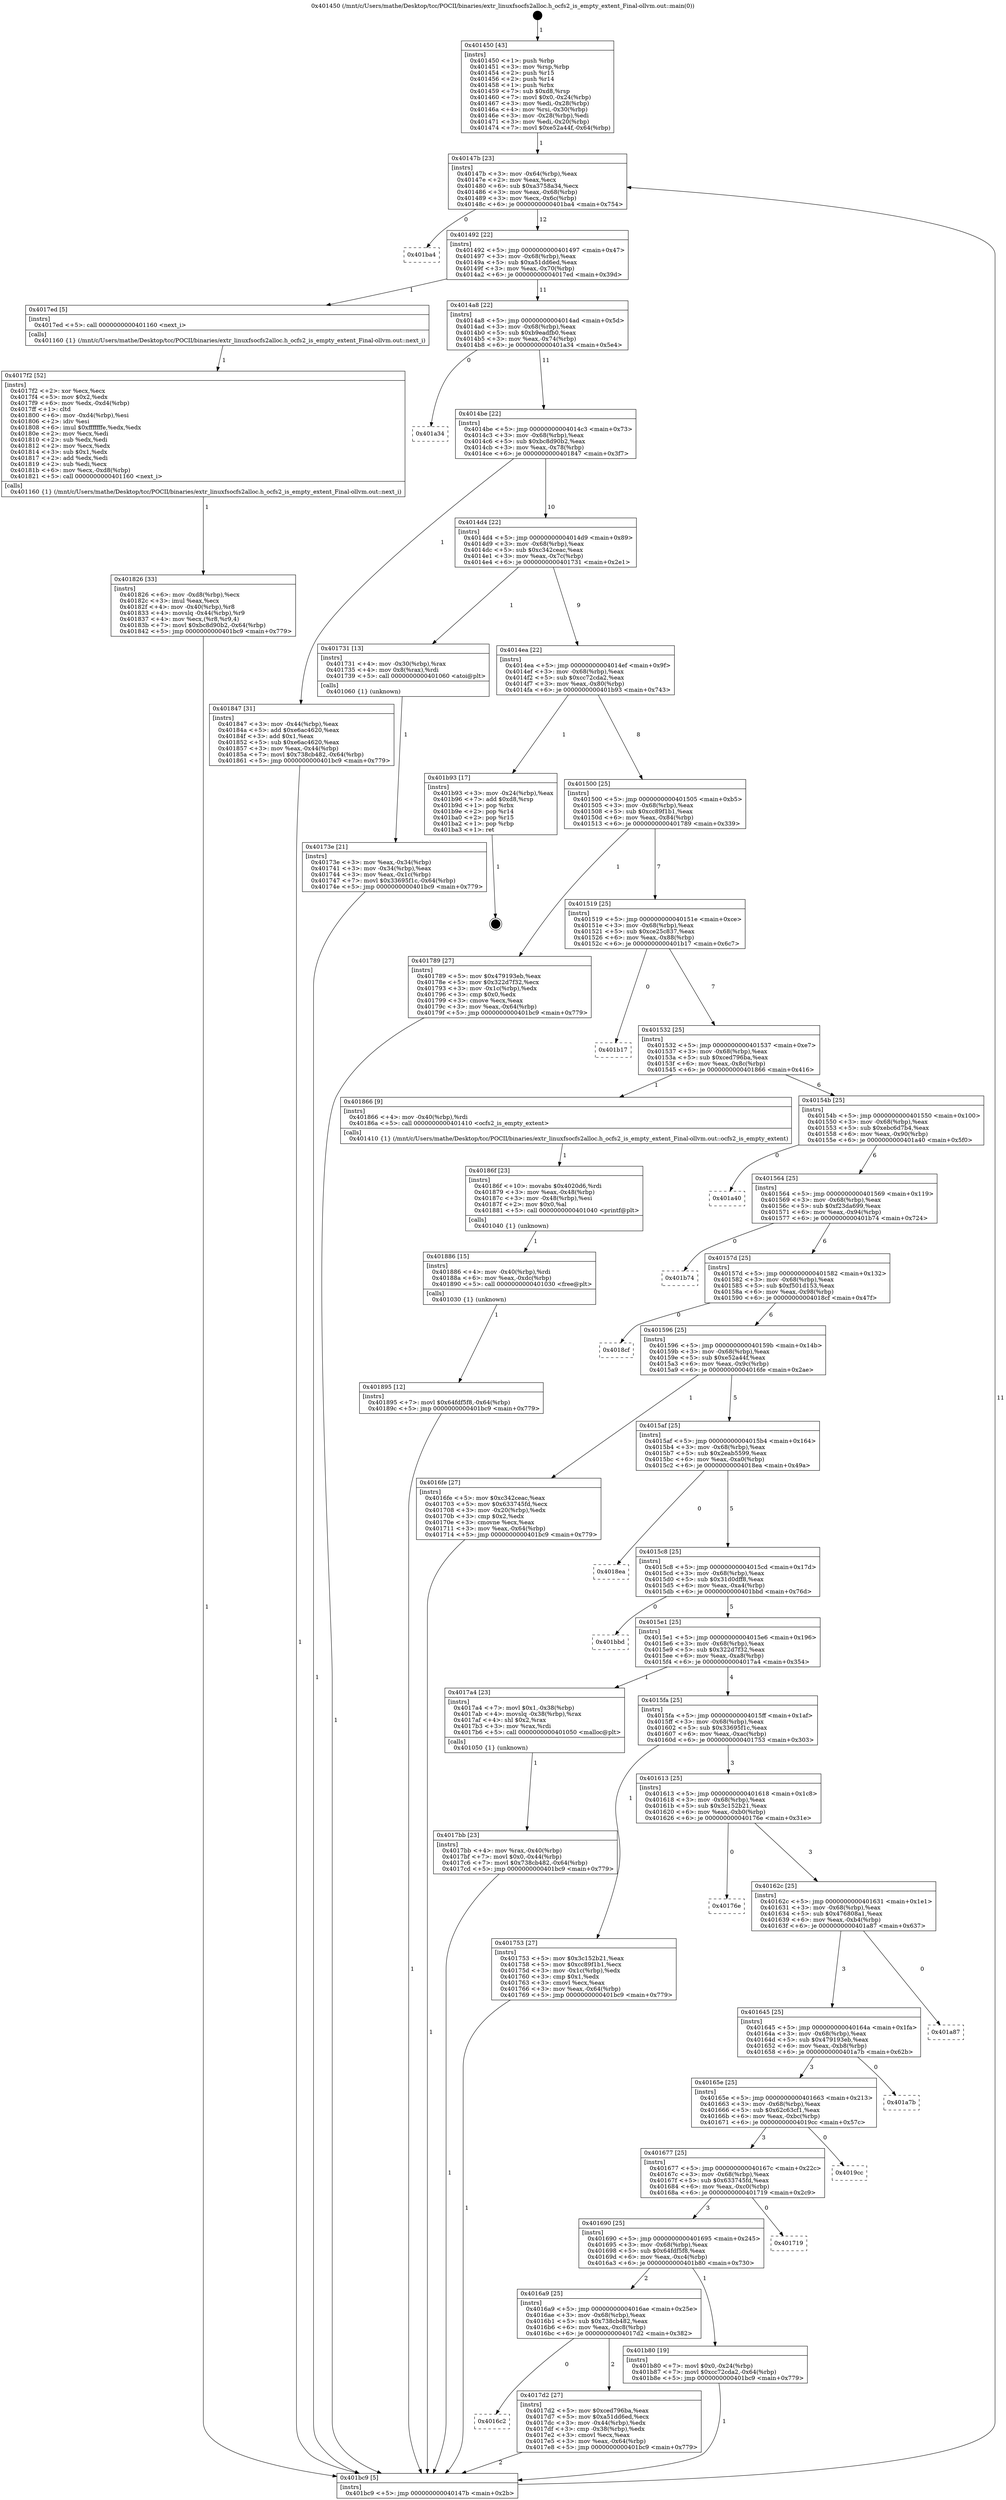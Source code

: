 digraph "0x401450" {
  label = "0x401450 (/mnt/c/Users/mathe/Desktop/tcc/POCII/binaries/extr_linuxfsocfs2alloc.h_ocfs2_is_empty_extent_Final-ollvm.out::main(0))"
  labelloc = "t"
  node[shape=record]

  Entry [label="",width=0.3,height=0.3,shape=circle,fillcolor=black,style=filled]
  "0x40147b" [label="{
     0x40147b [23]\l
     | [instrs]\l
     &nbsp;&nbsp;0x40147b \<+3\>: mov -0x64(%rbp),%eax\l
     &nbsp;&nbsp;0x40147e \<+2\>: mov %eax,%ecx\l
     &nbsp;&nbsp;0x401480 \<+6\>: sub $0xa3758a34,%ecx\l
     &nbsp;&nbsp;0x401486 \<+3\>: mov %eax,-0x68(%rbp)\l
     &nbsp;&nbsp;0x401489 \<+3\>: mov %ecx,-0x6c(%rbp)\l
     &nbsp;&nbsp;0x40148c \<+6\>: je 0000000000401ba4 \<main+0x754\>\l
  }"]
  "0x401ba4" [label="{
     0x401ba4\l
  }", style=dashed]
  "0x401492" [label="{
     0x401492 [22]\l
     | [instrs]\l
     &nbsp;&nbsp;0x401492 \<+5\>: jmp 0000000000401497 \<main+0x47\>\l
     &nbsp;&nbsp;0x401497 \<+3\>: mov -0x68(%rbp),%eax\l
     &nbsp;&nbsp;0x40149a \<+5\>: sub $0xa51dd6ed,%eax\l
     &nbsp;&nbsp;0x40149f \<+3\>: mov %eax,-0x70(%rbp)\l
     &nbsp;&nbsp;0x4014a2 \<+6\>: je 00000000004017ed \<main+0x39d\>\l
  }"]
  Exit [label="",width=0.3,height=0.3,shape=circle,fillcolor=black,style=filled,peripheries=2]
  "0x4017ed" [label="{
     0x4017ed [5]\l
     | [instrs]\l
     &nbsp;&nbsp;0x4017ed \<+5\>: call 0000000000401160 \<next_i\>\l
     | [calls]\l
     &nbsp;&nbsp;0x401160 \{1\} (/mnt/c/Users/mathe/Desktop/tcc/POCII/binaries/extr_linuxfsocfs2alloc.h_ocfs2_is_empty_extent_Final-ollvm.out::next_i)\l
  }"]
  "0x4014a8" [label="{
     0x4014a8 [22]\l
     | [instrs]\l
     &nbsp;&nbsp;0x4014a8 \<+5\>: jmp 00000000004014ad \<main+0x5d\>\l
     &nbsp;&nbsp;0x4014ad \<+3\>: mov -0x68(%rbp),%eax\l
     &nbsp;&nbsp;0x4014b0 \<+5\>: sub $0xb9eadfb0,%eax\l
     &nbsp;&nbsp;0x4014b5 \<+3\>: mov %eax,-0x74(%rbp)\l
     &nbsp;&nbsp;0x4014b8 \<+6\>: je 0000000000401a34 \<main+0x5e4\>\l
  }"]
  "0x401895" [label="{
     0x401895 [12]\l
     | [instrs]\l
     &nbsp;&nbsp;0x401895 \<+7\>: movl $0x64fdf5f8,-0x64(%rbp)\l
     &nbsp;&nbsp;0x40189c \<+5\>: jmp 0000000000401bc9 \<main+0x779\>\l
  }"]
  "0x401a34" [label="{
     0x401a34\l
  }", style=dashed]
  "0x4014be" [label="{
     0x4014be [22]\l
     | [instrs]\l
     &nbsp;&nbsp;0x4014be \<+5\>: jmp 00000000004014c3 \<main+0x73\>\l
     &nbsp;&nbsp;0x4014c3 \<+3\>: mov -0x68(%rbp),%eax\l
     &nbsp;&nbsp;0x4014c6 \<+5\>: sub $0xbc8d90b2,%eax\l
     &nbsp;&nbsp;0x4014cb \<+3\>: mov %eax,-0x78(%rbp)\l
     &nbsp;&nbsp;0x4014ce \<+6\>: je 0000000000401847 \<main+0x3f7\>\l
  }"]
  "0x401886" [label="{
     0x401886 [15]\l
     | [instrs]\l
     &nbsp;&nbsp;0x401886 \<+4\>: mov -0x40(%rbp),%rdi\l
     &nbsp;&nbsp;0x40188a \<+6\>: mov %eax,-0xdc(%rbp)\l
     &nbsp;&nbsp;0x401890 \<+5\>: call 0000000000401030 \<free@plt\>\l
     | [calls]\l
     &nbsp;&nbsp;0x401030 \{1\} (unknown)\l
  }"]
  "0x401847" [label="{
     0x401847 [31]\l
     | [instrs]\l
     &nbsp;&nbsp;0x401847 \<+3\>: mov -0x44(%rbp),%eax\l
     &nbsp;&nbsp;0x40184a \<+5\>: add $0xe6ac4620,%eax\l
     &nbsp;&nbsp;0x40184f \<+3\>: add $0x1,%eax\l
     &nbsp;&nbsp;0x401852 \<+5\>: sub $0xe6ac4620,%eax\l
     &nbsp;&nbsp;0x401857 \<+3\>: mov %eax,-0x44(%rbp)\l
     &nbsp;&nbsp;0x40185a \<+7\>: movl $0x738cb482,-0x64(%rbp)\l
     &nbsp;&nbsp;0x401861 \<+5\>: jmp 0000000000401bc9 \<main+0x779\>\l
  }"]
  "0x4014d4" [label="{
     0x4014d4 [22]\l
     | [instrs]\l
     &nbsp;&nbsp;0x4014d4 \<+5\>: jmp 00000000004014d9 \<main+0x89\>\l
     &nbsp;&nbsp;0x4014d9 \<+3\>: mov -0x68(%rbp),%eax\l
     &nbsp;&nbsp;0x4014dc \<+5\>: sub $0xc342ceac,%eax\l
     &nbsp;&nbsp;0x4014e1 \<+3\>: mov %eax,-0x7c(%rbp)\l
     &nbsp;&nbsp;0x4014e4 \<+6\>: je 0000000000401731 \<main+0x2e1\>\l
  }"]
  "0x40186f" [label="{
     0x40186f [23]\l
     | [instrs]\l
     &nbsp;&nbsp;0x40186f \<+10\>: movabs $0x4020d6,%rdi\l
     &nbsp;&nbsp;0x401879 \<+3\>: mov %eax,-0x48(%rbp)\l
     &nbsp;&nbsp;0x40187c \<+3\>: mov -0x48(%rbp),%esi\l
     &nbsp;&nbsp;0x40187f \<+2\>: mov $0x0,%al\l
     &nbsp;&nbsp;0x401881 \<+5\>: call 0000000000401040 \<printf@plt\>\l
     | [calls]\l
     &nbsp;&nbsp;0x401040 \{1\} (unknown)\l
  }"]
  "0x401731" [label="{
     0x401731 [13]\l
     | [instrs]\l
     &nbsp;&nbsp;0x401731 \<+4\>: mov -0x30(%rbp),%rax\l
     &nbsp;&nbsp;0x401735 \<+4\>: mov 0x8(%rax),%rdi\l
     &nbsp;&nbsp;0x401739 \<+5\>: call 0000000000401060 \<atoi@plt\>\l
     | [calls]\l
     &nbsp;&nbsp;0x401060 \{1\} (unknown)\l
  }"]
  "0x4014ea" [label="{
     0x4014ea [22]\l
     | [instrs]\l
     &nbsp;&nbsp;0x4014ea \<+5\>: jmp 00000000004014ef \<main+0x9f\>\l
     &nbsp;&nbsp;0x4014ef \<+3\>: mov -0x68(%rbp),%eax\l
     &nbsp;&nbsp;0x4014f2 \<+5\>: sub $0xcc72cda2,%eax\l
     &nbsp;&nbsp;0x4014f7 \<+3\>: mov %eax,-0x80(%rbp)\l
     &nbsp;&nbsp;0x4014fa \<+6\>: je 0000000000401b93 \<main+0x743\>\l
  }"]
  "0x401826" [label="{
     0x401826 [33]\l
     | [instrs]\l
     &nbsp;&nbsp;0x401826 \<+6\>: mov -0xd8(%rbp),%ecx\l
     &nbsp;&nbsp;0x40182c \<+3\>: imul %eax,%ecx\l
     &nbsp;&nbsp;0x40182f \<+4\>: mov -0x40(%rbp),%r8\l
     &nbsp;&nbsp;0x401833 \<+4\>: movslq -0x44(%rbp),%r9\l
     &nbsp;&nbsp;0x401837 \<+4\>: mov %ecx,(%r8,%r9,4)\l
     &nbsp;&nbsp;0x40183b \<+7\>: movl $0xbc8d90b2,-0x64(%rbp)\l
     &nbsp;&nbsp;0x401842 \<+5\>: jmp 0000000000401bc9 \<main+0x779\>\l
  }"]
  "0x401b93" [label="{
     0x401b93 [17]\l
     | [instrs]\l
     &nbsp;&nbsp;0x401b93 \<+3\>: mov -0x24(%rbp),%eax\l
     &nbsp;&nbsp;0x401b96 \<+7\>: add $0xd8,%rsp\l
     &nbsp;&nbsp;0x401b9d \<+1\>: pop %rbx\l
     &nbsp;&nbsp;0x401b9e \<+2\>: pop %r14\l
     &nbsp;&nbsp;0x401ba0 \<+2\>: pop %r15\l
     &nbsp;&nbsp;0x401ba2 \<+1\>: pop %rbp\l
     &nbsp;&nbsp;0x401ba3 \<+1\>: ret\l
  }"]
  "0x401500" [label="{
     0x401500 [25]\l
     | [instrs]\l
     &nbsp;&nbsp;0x401500 \<+5\>: jmp 0000000000401505 \<main+0xb5\>\l
     &nbsp;&nbsp;0x401505 \<+3\>: mov -0x68(%rbp),%eax\l
     &nbsp;&nbsp;0x401508 \<+5\>: sub $0xcc89f1b1,%eax\l
     &nbsp;&nbsp;0x40150d \<+6\>: mov %eax,-0x84(%rbp)\l
     &nbsp;&nbsp;0x401513 \<+6\>: je 0000000000401789 \<main+0x339\>\l
  }"]
  "0x4017f2" [label="{
     0x4017f2 [52]\l
     | [instrs]\l
     &nbsp;&nbsp;0x4017f2 \<+2\>: xor %ecx,%ecx\l
     &nbsp;&nbsp;0x4017f4 \<+5\>: mov $0x2,%edx\l
     &nbsp;&nbsp;0x4017f9 \<+6\>: mov %edx,-0xd4(%rbp)\l
     &nbsp;&nbsp;0x4017ff \<+1\>: cltd\l
     &nbsp;&nbsp;0x401800 \<+6\>: mov -0xd4(%rbp),%esi\l
     &nbsp;&nbsp;0x401806 \<+2\>: idiv %esi\l
     &nbsp;&nbsp;0x401808 \<+6\>: imul $0xfffffffe,%edx,%edx\l
     &nbsp;&nbsp;0x40180e \<+2\>: mov %ecx,%edi\l
     &nbsp;&nbsp;0x401810 \<+2\>: sub %edx,%edi\l
     &nbsp;&nbsp;0x401812 \<+2\>: mov %ecx,%edx\l
     &nbsp;&nbsp;0x401814 \<+3\>: sub $0x1,%edx\l
     &nbsp;&nbsp;0x401817 \<+2\>: add %edx,%edi\l
     &nbsp;&nbsp;0x401819 \<+2\>: sub %edi,%ecx\l
     &nbsp;&nbsp;0x40181b \<+6\>: mov %ecx,-0xd8(%rbp)\l
     &nbsp;&nbsp;0x401821 \<+5\>: call 0000000000401160 \<next_i\>\l
     | [calls]\l
     &nbsp;&nbsp;0x401160 \{1\} (/mnt/c/Users/mathe/Desktop/tcc/POCII/binaries/extr_linuxfsocfs2alloc.h_ocfs2_is_empty_extent_Final-ollvm.out::next_i)\l
  }"]
  "0x401789" [label="{
     0x401789 [27]\l
     | [instrs]\l
     &nbsp;&nbsp;0x401789 \<+5\>: mov $0x479193eb,%eax\l
     &nbsp;&nbsp;0x40178e \<+5\>: mov $0x322d7f32,%ecx\l
     &nbsp;&nbsp;0x401793 \<+3\>: mov -0x1c(%rbp),%edx\l
     &nbsp;&nbsp;0x401796 \<+3\>: cmp $0x0,%edx\l
     &nbsp;&nbsp;0x401799 \<+3\>: cmove %ecx,%eax\l
     &nbsp;&nbsp;0x40179c \<+3\>: mov %eax,-0x64(%rbp)\l
     &nbsp;&nbsp;0x40179f \<+5\>: jmp 0000000000401bc9 \<main+0x779\>\l
  }"]
  "0x401519" [label="{
     0x401519 [25]\l
     | [instrs]\l
     &nbsp;&nbsp;0x401519 \<+5\>: jmp 000000000040151e \<main+0xce\>\l
     &nbsp;&nbsp;0x40151e \<+3\>: mov -0x68(%rbp),%eax\l
     &nbsp;&nbsp;0x401521 \<+5\>: sub $0xce25c837,%eax\l
     &nbsp;&nbsp;0x401526 \<+6\>: mov %eax,-0x88(%rbp)\l
     &nbsp;&nbsp;0x40152c \<+6\>: je 0000000000401b17 \<main+0x6c7\>\l
  }"]
  "0x4016c2" [label="{
     0x4016c2\l
  }", style=dashed]
  "0x401b17" [label="{
     0x401b17\l
  }", style=dashed]
  "0x401532" [label="{
     0x401532 [25]\l
     | [instrs]\l
     &nbsp;&nbsp;0x401532 \<+5\>: jmp 0000000000401537 \<main+0xe7\>\l
     &nbsp;&nbsp;0x401537 \<+3\>: mov -0x68(%rbp),%eax\l
     &nbsp;&nbsp;0x40153a \<+5\>: sub $0xced796ba,%eax\l
     &nbsp;&nbsp;0x40153f \<+6\>: mov %eax,-0x8c(%rbp)\l
     &nbsp;&nbsp;0x401545 \<+6\>: je 0000000000401866 \<main+0x416\>\l
  }"]
  "0x4017d2" [label="{
     0x4017d2 [27]\l
     | [instrs]\l
     &nbsp;&nbsp;0x4017d2 \<+5\>: mov $0xced796ba,%eax\l
     &nbsp;&nbsp;0x4017d7 \<+5\>: mov $0xa51dd6ed,%ecx\l
     &nbsp;&nbsp;0x4017dc \<+3\>: mov -0x44(%rbp),%edx\l
     &nbsp;&nbsp;0x4017df \<+3\>: cmp -0x38(%rbp),%edx\l
     &nbsp;&nbsp;0x4017e2 \<+3\>: cmovl %ecx,%eax\l
     &nbsp;&nbsp;0x4017e5 \<+3\>: mov %eax,-0x64(%rbp)\l
     &nbsp;&nbsp;0x4017e8 \<+5\>: jmp 0000000000401bc9 \<main+0x779\>\l
  }"]
  "0x401866" [label="{
     0x401866 [9]\l
     | [instrs]\l
     &nbsp;&nbsp;0x401866 \<+4\>: mov -0x40(%rbp),%rdi\l
     &nbsp;&nbsp;0x40186a \<+5\>: call 0000000000401410 \<ocfs2_is_empty_extent\>\l
     | [calls]\l
     &nbsp;&nbsp;0x401410 \{1\} (/mnt/c/Users/mathe/Desktop/tcc/POCII/binaries/extr_linuxfsocfs2alloc.h_ocfs2_is_empty_extent_Final-ollvm.out::ocfs2_is_empty_extent)\l
  }"]
  "0x40154b" [label="{
     0x40154b [25]\l
     | [instrs]\l
     &nbsp;&nbsp;0x40154b \<+5\>: jmp 0000000000401550 \<main+0x100\>\l
     &nbsp;&nbsp;0x401550 \<+3\>: mov -0x68(%rbp),%eax\l
     &nbsp;&nbsp;0x401553 \<+5\>: sub $0xebc6d7b4,%eax\l
     &nbsp;&nbsp;0x401558 \<+6\>: mov %eax,-0x90(%rbp)\l
     &nbsp;&nbsp;0x40155e \<+6\>: je 0000000000401a40 \<main+0x5f0\>\l
  }"]
  "0x4016a9" [label="{
     0x4016a9 [25]\l
     | [instrs]\l
     &nbsp;&nbsp;0x4016a9 \<+5\>: jmp 00000000004016ae \<main+0x25e\>\l
     &nbsp;&nbsp;0x4016ae \<+3\>: mov -0x68(%rbp),%eax\l
     &nbsp;&nbsp;0x4016b1 \<+5\>: sub $0x738cb482,%eax\l
     &nbsp;&nbsp;0x4016b6 \<+6\>: mov %eax,-0xc8(%rbp)\l
     &nbsp;&nbsp;0x4016bc \<+6\>: je 00000000004017d2 \<main+0x382\>\l
  }"]
  "0x401a40" [label="{
     0x401a40\l
  }", style=dashed]
  "0x401564" [label="{
     0x401564 [25]\l
     | [instrs]\l
     &nbsp;&nbsp;0x401564 \<+5\>: jmp 0000000000401569 \<main+0x119\>\l
     &nbsp;&nbsp;0x401569 \<+3\>: mov -0x68(%rbp),%eax\l
     &nbsp;&nbsp;0x40156c \<+5\>: sub $0xf23da699,%eax\l
     &nbsp;&nbsp;0x401571 \<+6\>: mov %eax,-0x94(%rbp)\l
     &nbsp;&nbsp;0x401577 \<+6\>: je 0000000000401b74 \<main+0x724\>\l
  }"]
  "0x401b80" [label="{
     0x401b80 [19]\l
     | [instrs]\l
     &nbsp;&nbsp;0x401b80 \<+7\>: movl $0x0,-0x24(%rbp)\l
     &nbsp;&nbsp;0x401b87 \<+7\>: movl $0xcc72cda2,-0x64(%rbp)\l
     &nbsp;&nbsp;0x401b8e \<+5\>: jmp 0000000000401bc9 \<main+0x779\>\l
  }"]
  "0x401b74" [label="{
     0x401b74\l
  }", style=dashed]
  "0x40157d" [label="{
     0x40157d [25]\l
     | [instrs]\l
     &nbsp;&nbsp;0x40157d \<+5\>: jmp 0000000000401582 \<main+0x132\>\l
     &nbsp;&nbsp;0x401582 \<+3\>: mov -0x68(%rbp),%eax\l
     &nbsp;&nbsp;0x401585 \<+5\>: sub $0xf501d153,%eax\l
     &nbsp;&nbsp;0x40158a \<+6\>: mov %eax,-0x98(%rbp)\l
     &nbsp;&nbsp;0x401590 \<+6\>: je 00000000004018cf \<main+0x47f\>\l
  }"]
  "0x401690" [label="{
     0x401690 [25]\l
     | [instrs]\l
     &nbsp;&nbsp;0x401690 \<+5\>: jmp 0000000000401695 \<main+0x245\>\l
     &nbsp;&nbsp;0x401695 \<+3\>: mov -0x68(%rbp),%eax\l
     &nbsp;&nbsp;0x401698 \<+5\>: sub $0x64fdf5f8,%eax\l
     &nbsp;&nbsp;0x40169d \<+6\>: mov %eax,-0xc4(%rbp)\l
     &nbsp;&nbsp;0x4016a3 \<+6\>: je 0000000000401b80 \<main+0x730\>\l
  }"]
  "0x4018cf" [label="{
     0x4018cf\l
  }", style=dashed]
  "0x401596" [label="{
     0x401596 [25]\l
     | [instrs]\l
     &nbsp;&nbsp;0x401596 \<+5\>: jmp 000000000040159b \<main+0x14b\>\l
     &nbsp;&nbsp;0x40159b \<+3\>: mov -0x68(%rbp),%eax\l
     &nbsp;&nbsp;0x40159e \<+5\>: sub $0xe52a44f,%eax\l
     &nbsp;&nbsp;0x4015a3 \<+6\>: mov %eax,-0x9c(%rbp)\l
     &nbsp;&nbsp;0x4015a9 \<+6\>: je 00000000004016fe \<main+0x2ae\>\l
  }"]
  "0x401719" [label="{
     0x401719\l
  }", style=dashed]
  "0x4016fe" [label="{
     0x4016fe [27]\l
     | [instrs]\l
     &nbsp;&nbsp;0x4016fe \<+5\>: mov $0xc342ceac,%eax\l
     &nbsp;&nbsp;0x401703 \<+5\>: mov $0x633745fd,%ecx\l
     &nbsp;&nbsp;0x401708 \<+3\>: mov -0x20(%rbp),%edx\l
     &nbsp;&nbsp;0x40170b \<+3\>: cmp $0x2,%edx\l
     &nbsp;&nbsp;0x40170e \<+3\>: cmovne %ecx,%eax\l
     &nbsp;&nbsp;0x401711 \<+3\>: mov %eax,-0x64(%rbp)\l
     &nbsp;&nbsp;0x401714 \<+5\>: jmp 0000000000401bc9 \<main+0x779\>\l
  }"]
  "0x4015af" [label="{
     0x4015af [25]\l
     | [instrs]\l
     &nbsp;&nbsp;0x4015af \<+5\>: jmp 00000000004015b4 \<main+0x164\>\l
     &nbsp;&nbsp;0x4015b4 \<+3\>: mov -0x68(%rbp),%eax\l
     &nbsp;&nbsp;0x4015b7 \<+5\>: sub $0x2eab5599,%eax\l
     &nbsp;&nbsp;0x4015bc \<+6\>: mov %eax,-0xa0(%rbp)\l
     &nbsp;&nbsp;0x4015c2 \<+6\>: je 00000000004018ea \<main+0x49a\>\l
  }"]
  "0x401bc9" [label="{
     0x401bc9 [5]\l
     | [instrs]\l
     &nbsp;&nbsp;0x401bc9 \<+5\>: jmp 000000000040147b \<main+0x2b\>\l
  }"]
  "0x401450" [label="{
     0x401450 [43]\l
     | [instrs]\l
     &nbsp;&nbsp;0x401450 \<+1\>: push %rbp\l
     &nbsp;&nbsp;0x401451 \<+3\>: mov %rsp,%rbp\l
     &nbsp;&nbsp;0x401454 \<+2\>: push %r15\l
     &nbsp;&nbsp;0x401456 \<+2\>: push %r14\l
     &nbsp;&nbsp;0x401458 \<+1\>: push %rbx\l
     &nbsp;&nbsp;0x401459 \<+7\>: sub $0xd8,%rsp\l
     &nbsp;&nbsp;0x401460 \<+7\>: movl $0x0,-0x24(%rbp)\l
     &nbsp;&nbsp;0x401467 \<+3\>: mov %edi,-0x28(%rbp)\l
     &nbsp;&nbsp;0x40146a \<+4\>: mov %rsi,-0x30(%rbp)\l
     &nbsp;&nbsp;0x40146e \<+3\>: mov -0x28(%rbp),%edi\l
     &nbsp;&nbsp;0x401471 \<+3\>: mov %edi,-0x20(%rbp)\l
     &nbsp;&nbsp;0x401474 \<+7\>: movl $0xe52a44f,-0x64(%rbp)\l
  }"]
  "0x40173e" [label="{
     0x40173e [21]\l
     | [instrs]\l
     &nbsp;&nbsp;0x40173e \<+3\>: mov %eax,-0x34(%rbp)\l
     &nbsp;&nbsp;0x401741 \<+3\>: mov -0x34(%rbp),%eax\l
     &nbsp;&nbsp;0x401744 \<+3\>: mov %eax,-0x1c(%rbp)\l
     &nbsp;&nbsp;0x401747 \<+7\>: movl $0x33695f1c,-0x64(%rbp)\l
     &nbsp;&nbsp;0x40174e \<+5\>: jmp 0000000000401bc9 \<main+0x779\>\l
  }"]
  "0x401677" [label="{
     0x401677 [25]\l
     | [instrs]\l
     &nbsp;&nbsp;0x401677 \<+5\>: jmp 000000000040167c \<main+0x22c\>\l
     &nbsp;&nbsp;0x40167c \<+3\>: mov -0x68(%rbp),%eax\l
     &nbsp;&nbsp;0x40167f \<+5\>: sub $0x633745fd,%eax\l
     &nbsp;&nbsp;0x401684 \<+6\>: mov %eax,-0xc0(%rbp)\l
     &nbsp;&nbsp;0x40168a \<+6\>: je 0000000000401719 \<main+0x2c9\>\l
  }"]
  "0x4018ea" [label="{
     0x4018ea\l
  }", style=dashed]
  "0x4015c8" [label="{
     0x4015c8 [25]\l
     | [instrs]\l
     &nbsp;&nbsp;0x4015c8 \<+5\>: jmp 00000000004015cd \<main+0x17d\>\l
     &nbsp;&nbsp;0x4015cd \<+3\>: mov -0x68(%rbp),%eax\l
     &nbsp;&nbsp;0x4015d0 \<+5\>: sub $0x31d0dff8,%eax\l
     &nbsp;&nbsp;0x4015d5 \<+6\>: mov %eax,-0xa4(%rbp)\l
     &nbsp;&nbsp;0x4015db \<+6\>: je 0000000000401bbd \<main+0x76d\>\l
  }"]
  "0x4019cc" [label="{
     0x4019cc\l
  }", style=dashed]
  "0x401bbd" [label="{
     0x401bbd\l
  }", style=dashed]
  "0x4015e1" [label="{
     0x4015e1 [25]\l
     | [instrs]\l
     &nbsp;&nbsp;0x4015e1 \<+5\>: jmp 00000000004015e6 \<main+0x196\>\l
     &nbsp;&nbsp;0x4015e6 \<+3\>: mov -0x68(%rbp),%eax\l
     &nbsp;&nbsp;0x4015e9 \<+5\>: sub $0x322d7f32,%eax\l
     &nbsp;&nbsp;0x4015ee \<+6\>: mov %eax,-0xa8(%rbp)\l
     &nbsp;&nbsp;0x4015f4 \<+6\>: je 00000000004017a4 \<main+0x354\>\l
  }"]
  "0x40165e" [label="{
     0x40165e [25]\l
     | [instrs]\l
     &nbsp;&nbsp;0x40165e \<+5\>: jmp 0000000000401663 \<main+0x213\>\l
     &nbsp;&nbsp;0x401663 \<+3\>: mov -0x68(%rbp),%eax\l
     &nbsp;&nbsp;0x401666 \<+5\>: sub $0x62c63cf1,%eax\l
     &nbsp;&nbsp;0x40166b \<+6\>: mov %eax,-0xbc(%rbp)\l
     &nbsp;&nbsp;0x401671 \<+6\>: je 00000000004019cc \<main+0x57c\>\l
  }"]
  "0x4017a4" [label="{
     0x4017a4 [23]\l
     | [instrs]\l
     &nbsp;&nbsp;0x4017a4 \<+7\>: movl $0x1,-0x38(%rbp)\l
     &nbsp;&nbsp;0x4017ab \<+4\>: movslq -0x38(%rbp),%rax\l
     &nbsp;&nbsp;0x4017af \<+4\>: shl $0x2,%rax\l
     &nbsp;&nbsp;0x4017b3 \<+3\>: mov %rax,%rdi\l
     &nbsp;&nbsp;0x4017b6 \<+5\>: call 0000000000401050 \<malloc@plt\>\l
     | [calls]\l
     &nbsp;&nbsp;0x401050 \{1\} (unknown)\l
  }"]
  "0x4015fa" [label="{
     0x4015fa [25]\l
     | [instrs]\l
     &nbsp;&nbsp;0x4015fa \<+5\>: jmp 00000000004015ff \<main+0x1af\>\l
     &nbsp;&nbsp;0x4015ff \<+3\>: mov -0x68(%rbp),%eax\l
     &nbsp;&nbsp;0x401602 \<+5\>: sub $0x33695f1c,%eax\l
     &nbsp;&nbsp;0x401607 \<+6\>: mov %eax,-0xac(%rbp)\l
     &nbsp;&nbsp;0x40160d \<+6\>: je 0000000000401753 \<main+0x303\>\l
  }"]
  "0x401a7b" [label="{
     0x401a7b\l
  }", style=dashed]
  "0x401753" [label="{
     0x401753 [27]\l
     | [instrs]\l
     &nbsp;&nbsp;0x401753 \<+5\>: mov $0x3c152b21,%eax\l
     &nbsp;&nbsp;0x401758 \<+5\>: mov $0xcc89f1b1,%ecx\l
     &nbsp;&nbsp;0x40175d \<+3\>: mov -0x1c(%rbp),%edx\l
     &nbsp;&nbsp;0x401760 \<+3\>: cmp $0x1,%edx\l
     &nbsp;&nbsp;0x401763 \<+3\>: cmovl %ecx,%eax\l
     &nbsp;&nbsp;0x401766 \<+3\>: mov %eax,-0x64(%rbp)\l
     &nbsp;&nbsp;0x401769 \<+5\>: jmp 0000000000401bc9 \<main+0x779\>\l
  }"]
  "0x401613" [label="{
     0x401613 [25]\l
     | [instrs]\l
     &nbsp;&nbsp;0x401613 \<+5\>: jmp 0000000000401618 \<main+0x1c8\>\l
     &nbsp;&nbsp;0x401618 \<+3\>: mov -0x68(%rbp),%eax\l
     &nbsp;&nbsp;0x40161b \<+5\>: sub $0x3c152b21,%eax\l
     &nbsp;&nbsp;0x401620 \<+6\>: mov %eax,-0xb0(%rbp)\l
     &nbsp;&nbsp;0x401626 \<+6\>: je 000000000040176e \<main+0x31e\>\l
  }"]
  "0x4017bb" [label="{
     0x4017bb [23]\l
     | [instrs]\l
     &nbsp;&nbsp;0x4017bb \<+4\>: mov %rax,-0x40(%rbp)\l
     &nbsp;&nbsp;0x4017bf \<+7\>: movl $0x0,-0x44(%rbp)\l
     &nbsp;&nbsp;0x4017c6 \<+7\>: movl $0x738cb482,-0x64(%rbp)\l
     &nbsp;&nbsp;0x4017cd \<+5\>: jmp 0000000000401bc9 \<main+0x779\>\l
  }"]
  "0x401645" [label="{
     0x401645 [25]\l
     | [instrs]\l
     &nbsp;&nbsp;0x401645 \<+5\>: jmp 000000000040164a \<main+0x1fa\>\l
     &nbsp;&nbsp;0x40164a \<+3\>: mov -0x68(%rbp),%eax\l
     &nbsp;&nbsp;0x40164d \<+5\>: sub $0x479193eb,%eax\l
     &nbsp;&nbsp;0x401652 \<+6\>: mov %eax,-0xb8(%rbp)\l
     &nbsp;&nbsp;0x401658 \<+6\>: je 0000000000401a7b \<main+0x62b\>\l
  }"]
  "0x40176e" [label="{
     0x40176e\l
  }", style=dashed]
  "0x40162c" [label="{
     0x40162c [25]\l
     | [instrs]\l
     &nbsp;&nbsp;0x40162c \<+5\>: jmp 0000000000401631 \<main+0x1e1\>\l
     &nbsp;&nbsp;0x401631 \<+3\>: mov -0x68(%rbp),%eax\l
     &nbsp;&nbsp;0x401634 \<+5\>: sub $0x476808a1,%eax\l
     &nbsp;&nbsp;0x401639 \<+6\>: mov %eax,-0xb4(%rbp)\l
     &nbsp;&nbsp;0x40163f \<+6\>: je 0000000000401a87 \<main+0x637\>\l
  }"]
  "0x401a87" [label="{
     0x401a87\l
  }", style=dashed]
  Entry -> "0x401450" [label=" 1"]
  "0x40147b" -> "0x401ba4" [label=" 0"]
  "0x40147b" -> "0x401492" [label=" 12"]
  "0x401b93" -> Exit [label=" 1"]
  "0x401492" -> "0x4017ed" [label=" 1"]
  "0x401492" -> "0x4014a8" [label=" 11"]
  "0x401b80" -> "0x401bc9" [label=" 1"]
  "0x4014a8" -> "0x401a34" [label=" 0"]
  "0x4014a8" -> "0x4014be" [label=" 11"]
  "0x401895" -> "0x401bc9" [label=" 1"]
  "0x4014be" -> "0x401847" [label=" 1"]
  "0x4014be" -> "0x4014d4" [label=" 10"]
  "0x401886" -> "0x401895" [label=" 1"]
  "0x4014d4" -> "0x401731" [label=" 1"]
  "0x4014d4" -> "0x4014ea" [label=" 9"]
  "0x40186f" -> "0x401886" [label=" 1"]
  "0x4014ea" -> "0x401b93" [label=" 1"]
  "0x4014ea" -> "0x401500" [label=" 8"]
  "0x401866" -> "0x40186f" [label=" 1"]
  "0x401500" -> "0x401789" [label=" 1"]
  "0x401500" -> "0x401519" [label=" 7"]
  "0x401847" -> "0x401bc9" [label=" 1"]
  "0x401519" -> "0x401b17" [label=" 0"]
  "0x401519" -> "0x401532" [label=" 7"]
  "0x401826" -> "0x401bc9" [label=" 1"]
  "0x401532" -> "0x401866" [label=" 1"]
  "0x401532" -> "0x40154b" [label=" 6"]
  "0x4017f2" -> "0x401826" [label=" 1"]
  "0x40154b" -> "0x401a40" [label=" 0"]
  "0x40154b" -> "0x401564" [label=" 6"]
  "0x4017d2" -> "0x401bc9" [label=" 2"]
  "0x401564" -> "0x401b74" [label=" 0"]
  "0x401564" -> "0x40157d" [label=" 6"]
  "0x4016a9" -> "0x4016c2" [label=" 0"]
  "0x40157d" -> "0x4018cf" [label=" 0"]
  "0x40157d" -> "0x401596" [label=" 6"]
  "0x4017ed" -> "0x4017f2" [label=" 1"]
  "0x401596" -> "0x4016fe" [label=" 1"]
  "0x401596" -> "0x4015af" [label=" 5"]
  "0x4016fe" -> "0x401bc9" [label=" 1"]
  "0x401450" -> "0x40147b" [label=" 1"]
  "0x401bc9" -> "0x40147b" [label=" 11"]
  "0x401731" -> "0x40173e" [label=" 1"]
  "0x40173e" -> "0x401bc9" [label=" 1"]
  "0x401690" -> "0x4016a9" [label=" 2"]
  "0x4015af" -> "0x4018ea" [label=" 0"]
  "0x4015af" -> "0x4015c8" [label=" 5"]
  "0x4016a9" -> "0x4017d2" [label=" 2"]
  "0x4015c8" -> "0x401bbd" [label=" 0"]
  "0x4015c8" -> "0x4015e1" [label=" 5"]
  "0x401677" -> "0x401690" [label=" 3"]
  "0x4015e1" -> "0x4017a4" [label=" 1"]
  "0x4015e1" -> "0x4015fa" [label=" 4"]
  "0x401690" -> "0x401b80" [label=" 1"]
  "0x4015fa" -> "0x401753" [label=" 1"]
  "0x4015fa" -> "0x401613" [label=" 3"]
  "0x401753" -> "0x401bc9" [label=" 1"]
  "0x401789" -> "0x401bc9" [label=" 1"]
  "0x4017a4" -> "0x4017bb" [label=" 1"]
  "0x4017bb" -> "0x401bc9" [label=" 1"]
  "0x40165e" -> "0x401677" [label=" 3"]
  "0x401613" -> "0x40176e" [label=" 0"]
  "0x401613" -> "0x40162c" [label=" 3"]
  "0x401677" -> "0x401719" [label=" 0"]
  "0x40162c" -> "0x401a87" [label=" 0"]
  "0x40162c" -> "0x401645" [label=" 3"]
  "0x40165e" -> "0x4019cc" [label=" 0"]
  "0x401645" -> "0x401a7b" [label=" 0"]
  "0x401645" -> "0x40165e" [label=" 3"]
}
